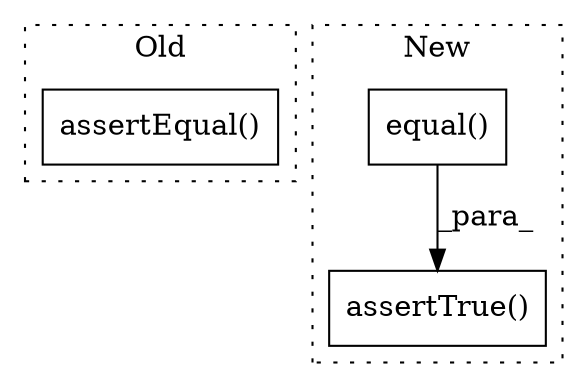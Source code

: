 digraph G {
subgraph cluster0 {
1 [label="assertEqual()" a="75" s="5862,5901" l="17,36" shape="box"];
label = "Old";
style="dotted";
}
subgraph cluster1 {
2 [label="assertTrue()" a="75" s="5816,5867" l="16,1" shape="box"];
3 [label="equal()" a="75" s="5832,5866" l="12,1" shape="box"];
label = "New";
style="dotted";
}
3 -> 2 [label="_para_"];
}